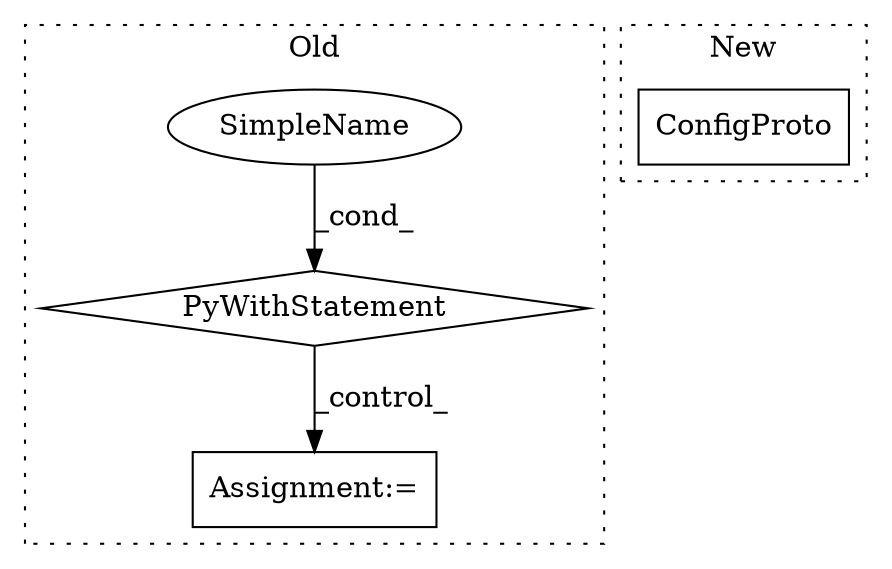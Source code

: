 digraph G {
subgraph cluster0 {
1 [label="PyWithStatement" a="104" s="1548,1585" l="10,2" shape="diamond"];
3 [label="SimpleName" a="42" s="" l="" shape="ellipse"];
4 [label="Assignment:=" a="7" s="1724,1814" l="57,2" shape="box"];
label = "Old";
style="dotted";
}
subgraph cluster1 {
2 [label="ConfigProto" a="32" s="1080,1096" l="12,1" shape="box"];
label = "New";
style="dotted";
}
1 -> 4 [label="_control_"];
3 -> 1 [label="_cond_"];
}